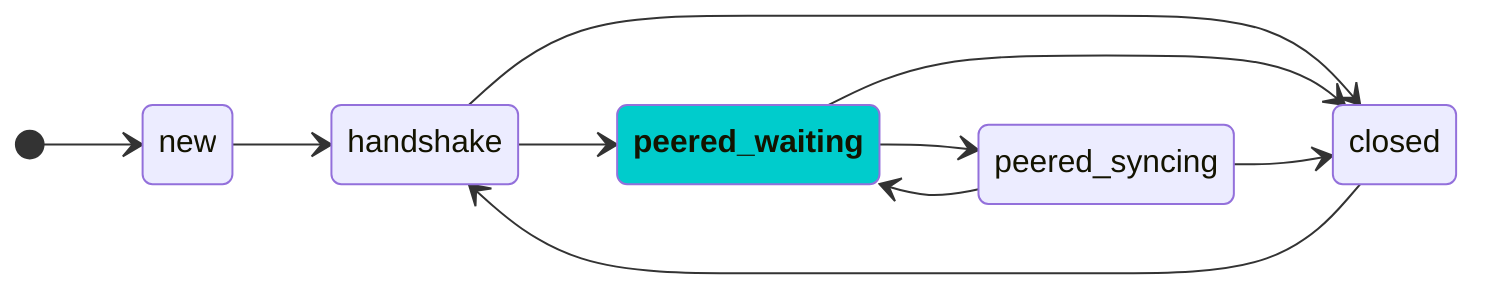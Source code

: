 stateDiagram-v2
    direction LR
    
    classDef currentState fill:#0CC,font-weight:bold,strike-width:2px

    [*] --> new
    new --> handshake
    handshake --> closed
    handshake --> peered_waiting
    peered_waiting --> closed
    peered_waiting --> peered_syncing
    peered_syncing --> closed
    peered_syncing --> peered_waiting:::currentState
    closed --> handshake